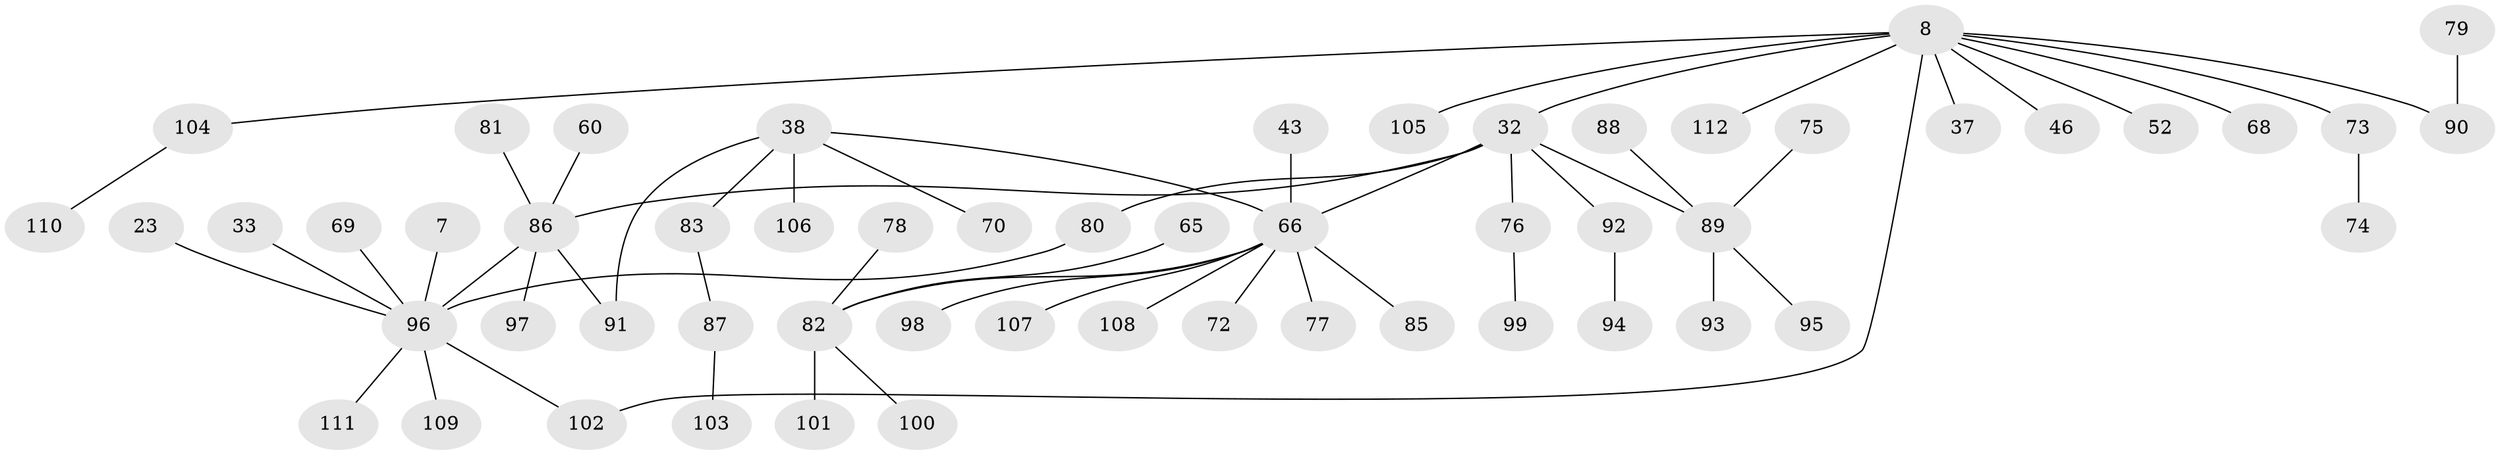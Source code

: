 // original degree distribution, {8: 0.017857142857142856, 4: 0.08035714285714286, 5: 0.017857142857142856, 6: 0.026785714285714284, 7: 0.008928571428571428, 1: 0.4375, 2: 0.30357142857142855, 3: 0.10714285714285714}
// Generated by graph-tools (version 1.1) at 2025/46/03/04/25 21:46:12]
// undirected, 56 vertices, 58 edges
graph export_dot {
graph [start="1"]
  node [color=gray90,style=filled];
  7;
  8 [super="+4"];
  23;
  32 [super="+1"];
  33;
  37;
  38;
  43;
  46;
  52;
  60;
  65;
  66 [super="+17+21+42+44+45+29+34"];
  68 [super="+58"];
  69 [super="+49"];
  70;
  72;
  73 [super="+25+39"];
  74;
  75;
  76;
  77;
  78;
  79;
  80 [super="+71+53"];
  81;
  82 [super="+36+55+61"];
  83;
  85 [super="+57"];
  86 [super="+3+51+26"];
  87;
  88;
  89 [super="+41+54"];
  90 [super="+20"];
  91 [super="+64"];
  92 [super="+18"];
  93;
  94;
  95;
  96 [super="+6+5+84"];
  97;
  98;
  99;
  100;
  101;
  102;
  103;
  104 [super="+10+12+19"];
  105;
  106 [super="+63"];
  107;
  108;
  109 [super="+24"];
  110;
  111;
  112 [super="+56"];
  7 -- 96;
  8 -- 32 [weight=2];
  8 -- 46;
  8 -- 37;
  8 -- 102;
  8 -- 105;
  8 -- 52;
  8 -- 104;
  8 -- 90;
  8 -- 73;
  8 -- 112;
  8 -- 68;
  23 -- 96;
  32 -- 76;
  32 -- 86 [weight=2];
  32 -- 89;
  32 -- 80;
  32 -- 66;
  32 -- 92;
  33 -- 96;
  38 -- 70;
  38 -- 83;
  38 -- 106 [weight=2];
  38 -- 66;
  38 -- 91;
  43 -- 66;
  60 -- 86;
  65 -- 82;
  66 -- 98;
  66 -- 77;
  66 -- 108;
  66 -- 72;
  66 -- 107;
  66 -- 85 [weight=2];
  66 -- 82;
  69 -- 96;
  73 -- 74;
  75 -- 89;
  76 -- 99;
  78 -- 82;
  79 -- 90;
  80 -- 96 [weight=2];
  81 -- 86;
  82 -- 101;
  82 -- 100;
  83 -- 87;
  86 -- 96 [weight=2];
  86 -- 97;
  86 -- 91;
  87 -- 103;
  88 -- 89;
  89 -- 93;
  89 -- 95;
  92 -- 94;
  96 -- 111;
  96 -- 102;
  96 -- 109;
  104 -- 110;
}
